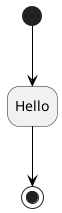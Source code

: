 
@startuml
hide empty description
skinparam LineBackgroundColor #black
skinparam ArrowColor #black
state "Hello" as state1
[*] --> state1
state1 --> [*]
@enduml

